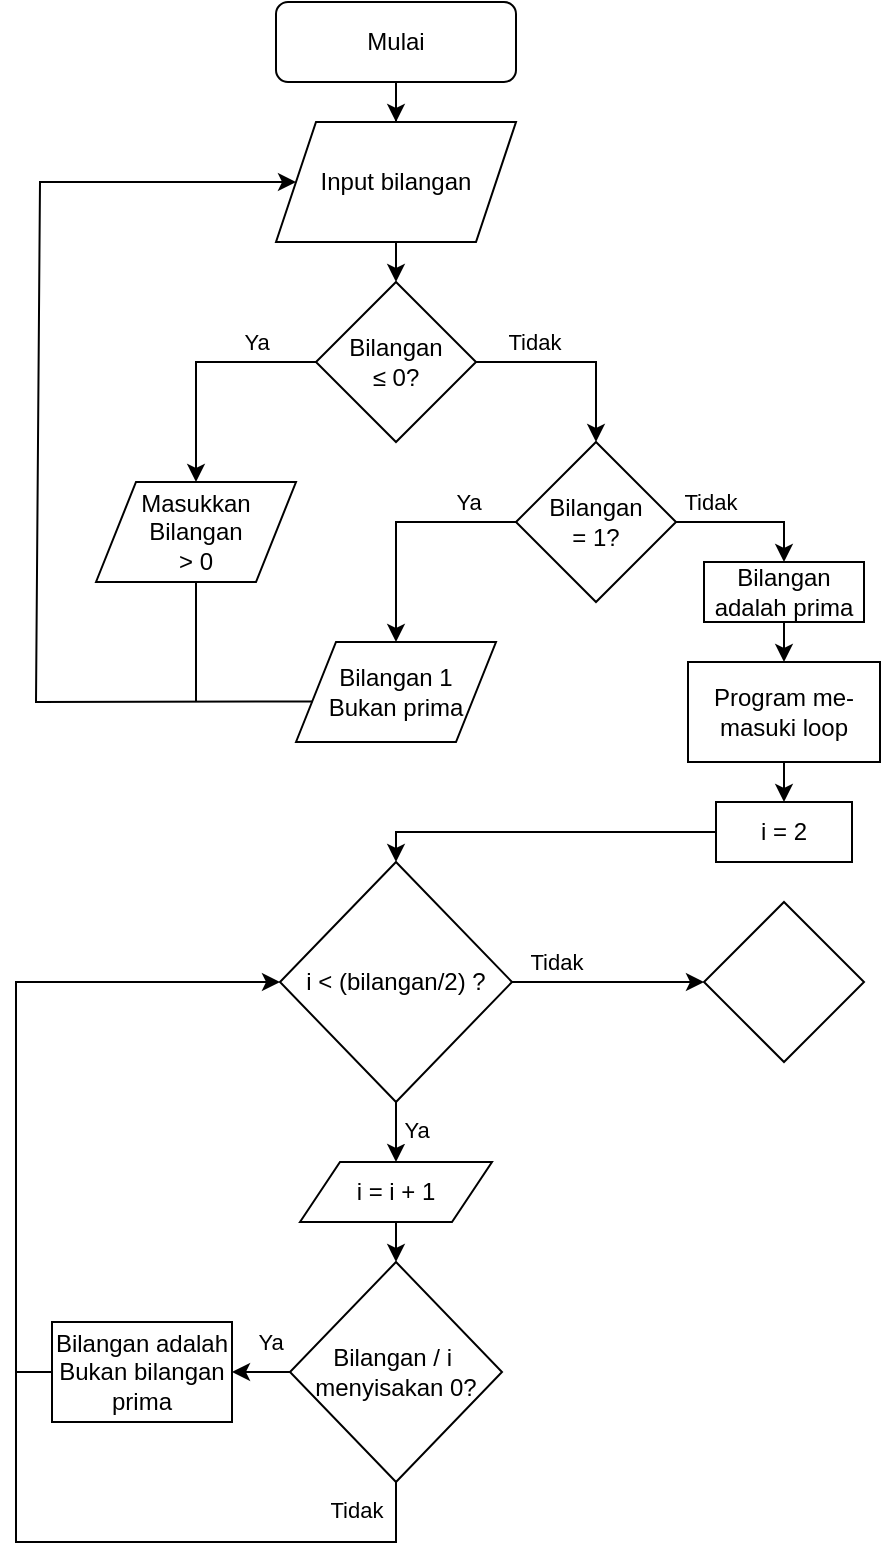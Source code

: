 <mxfile version="22.0.0" type="github">
  <diagram id="C5RBs43oDa-KdzZeNtuy" name="Page-1">
    <mxGraphModel dx="880" dy="454" grid="1" gridSize="10" guides="1" tooltips="1" connect="1" arrows="1" fold="1" page="1" pageScale="1" pageWidth="827" pageHeight="1169" math="0" shadow="0">
      <root>
        <mxCell id="WIyWlLk6GJQsqaUBKTNV-0" />
        <mxCell id="WIyWlLk6GJQsqaUBKTNV-1" parent="WIyWlLk6GJQsqaUBKTNV-0" />
        <mxCell id="SEGy0wihZw5lSMayTn_w-4" value="" style="edgeStyle=orthogonalEdgeStyle;rounded=0;orthogonalLoop=1;jettySize=auto;html=1;entryX=0.5;entryY=0;entryDx=0;entryDy=0;" edge="1" parent="WIyWlLk6GJQsqaUBKTNV-1" source="WIyWlLk6GJQsqaUBKTNV-3" target="SEGy0wihZw5lSMayTn_w-8">
          <mxGeometry relative="1" as="geometry">
            <mxPoint x="219.966" y="150.0" as="targetPoint" />
          </mxGeometry>
        </mxCell>
        <mxCell id="WIyWlLk6GJQsqaUBKTNV-3" value="Mulai" style="rounded=1;whiteSpace=wrap;html=1;fontSize=12;glass=0;strokeWidth=1;shadow=0;" parent="WIyWlLk6GJQsqaUBKTNV-1" vertex="1">
          <mxGeometry x="160" y="80" width="120" height="40" as="geometry" />
        </mxCell>
        <mxCell id="SEGy0wihZw5lSMayTn_w-0" value="" style="endArrow=classic;html=1;rounded=0;exitX=0;exitY=0.5;exitDx=0;exitDy=0;entryX=0.5;entryY=0;entryDx=0;entryDy=0;" edge="1" parent="WIyWlLk6GJQsqaUBKTNV-1" source="SEGy0wihZw5lSMayTn_w-10" target="SEGy0wihZw5lSMayTn_w-13">
          <mxGeometry width="50" height="50" relative="1" as="geometry">
            <mxPoint x="330" y="210" as="sourcePoint" />
            <mxPoint x="140" y="260" as="targetPoint" />
            <Array as="points">
              <mxPoint x="120" y="260" />
            </Array>
          </mxGeometry>
        </mxCell>
        <mxCell id="SEGy0wihZw5lSMayTn_w-22" value="Ya" style="edgeLabel;html=1;align=center;verticalAlign=middle;resizable=0;points=[];" vertex="1" connectable="0" parent="SEGy0wihZw5lSMayTn_w-0">
          <mxGeometry x="-0.493" y="-1" relative="1" as="geometry">
            <mxPoint y="-9" as="offset" />
          </mxGeometry>
        </mxCell>
        <mxCell id="SEGy0wihZw5lSMayTn_w-8" value="Input bilangan" style="shape=parallelogram;perimeter=parallelogramPerimeter;whiteSpace=wrap;html=1;fixedSize=1;" vertex="1" parent="WIyWlLk6GJQsqaUBKTNV-1">
          <mxGeometry x="160" y="140" width="120" height="60" as="geometry" />
        </mxCell>
        <mxCell id="SEGy0wihZw5lSMayTn_w-10" value="Bilangan&lt;br&gt;≤ 0?" style="rhombus;whiteSpace=wrap;html=1;" vertex="1" parent="WIyWlLk6GJQsqaUBKTNV-1">
          <mxGeometry x="180" y="220" width="80" height="80" as="geometry" />
        </mxCell>
        <mxCell id="SEGy0wihZw5lSMayTn_w-12" value="" style="endArrow=classic;html=1;rounded=0;exitX=0.5;exitY=1;exitDx=0;exitDy=0;entryX=0.5;entryY=0;entryDx=0;entryDy=0;" edge="1" parent="WIyWlLk6GJQsqaUBKTNV-1" source="SEGy0wihZw5lSMayTn_w-8" target="SEGy0wihZw5lSMayTn_w-10">
          <mxGeometry width="50" height="50" relative="1" as="geometry">
            <mxPoint x="290" y="260" as="sourcePoint" />
            <mxPoint x="340" y="210" as="targetPoint" />
          </mxGeometry>
        </mxCell>
        <mxCell id="SEGy0wihZw5lSMayTn_w-13" value="Masukkan&lt;br&gt;Bilangan&lt;br&gt;&amp;gt; 0" style="shape=parallelogram;perimeter=parallelogramPerimeter;whiteSpace=wrap;html=1;fixedSize=1;" vertex="1" parent="WIyWlLk6GJQsqaUBKTNV-1">
          <mxGeometry x="70" y="320" width="100" height="50" as="geometry" />
        </mxCell>
        <mxCell id="SEGy0wihZw5lSMayTn_w-16" value="Bilangan&lt;br&gt;= 1?" style="rhombus;whiteSpace=wrap;html=1;" vertex="1" parent="WIyWlLk6GJQsqaUBKTNV-1">
          <mxGeometry x="280" y="300" width="80" height="80" as="geometry" />
        </mxCell>
        <mxCell id="SEGy0wihZw5lSMayTn_w-17" value="" style="endArrow=classic;html=1;rounded=0;exitX=1;exitY=0.5;exitDx=0;exitDy=0;entryX=0.5;entryY=0;entryDx=0;entryDy=0;" edge="1" parent="WIyWlLk6GJQsqaUBKTNV-1" source="SEGy0wihZw5lSMayTn_w-10" target="SEGy0wihZw5lSMayTn_w-16">
          <mxGeometry width="50" height="50" relative="1" as="geometry">
            <mxPoint x="270" y="310" as="sourcePoint" />
            <mxPoint x="320" y="260" as="targetPoint" />
            <Array as="points">
              <mxPoint x="320" y="260" />
            </Array>
          </mxGeometry>
        </mxCell>
        <mxCell id="SEGy0wihZw5lSMayTn_w-23" value="Tidak" style="edgeLabel;html=1;align=center;verticalAlign=middle;resizable=0;points=[];" vertex="1" connectable="0" parent="SEGy0wihZw5lSMayTn_w-17">
          <mxGeometry x="-0.42" relative="1" as="geometry">
            <mxPoint y="-10" as="offset" />
          </mxGeometry>
        </mxCell>
        <mxCell id="SEGy0wihZw5lSMayTn_w-18" value="Bilangan 1&lt;br&gt;Bukan prima" style="shape=parallelogram;perimeter=parallelogramPerimeter;whiteSpace=wrap;html=1;fixedSize=1;" vertex="1" parent="WIyWlLk6GJQsqaUBKTNV-1">
          <mxGeometry x="170" y="400" width="100" height="50" as="geometry" />
        </mxCell>
        <mxCell id="SEGy0wihZw5lSMayTn_w-19" value="" style="endArrow=classic;html=1;rounded=0;exitX=0;exitY=0.5;exitDx=0;exitDy=0;entryX=0.5;entryY=0;entryDx=0;entryDy=0;" edge="1" parent="WIyWlLk6GJQsqaUBKTNV-1" source="SEGy0wihZw5lSMayTn_w-16" target="SEGy0wihZw5lSMayTn_w-18">
          <mxGeometry width="50" height="50" relative="1" as="geometry">
            <mxPoint x="290" y="410" as="sourcePoint" />
            <mxPoint x="340" y="360" as="targetPoint" />
            <Array as="points">
              <mxPoint x="220" y="340" />
            </Array>
          </mxGeometry>
        </mxCell>
        <mxCell id="SEGy0wihZw5lSMayTn_w-24" value="Ya" style="edgeLabel;html=1;align=center;verticalAlign=middle;resizable=0;points=[];" vertex="1" connectable="0" parent="SEGy0wihZw5lSMayTn_w-19">
          <mxGeometry x="-0.588" y="1" relative="1" as="geometry">
            <mxPoint y="-11" as="offset" />
          </mxGeometry>
        </mxCell>
        <mxCell id="SEGy0wihZw5lSMayTn_w-20" value="" style="endArrow=classic;html=1;rounded=0;exitX=0.081;exitY=0.595;exitDx=0;exitDy=0;exitPerimeter=0;" edge="1" parent="WIyWlLk6GJQsqaUBKTNV-1" source="SEGy0wihZw5lSMayTn_w-18">
          <mxGeometry width="50" height="50" relative="1" as="geometry">
            <mxPoint x="180" y="430.05" as="sourcePoint" />
            <mxPoint x="170" y="170" as="targetPoint" />
            <Array as="points">
              <mxPoint x="40" y="430" />
              <mxPoint x="42" y="170" />
              <mxPoint x="102" y="170" />
            </Array>
          </mxGeometry>
        </mxCell>
        <mxCell id="SEGy0wihZw5lSMayTn_w-21" value="" style="endArrow=none;html=1;rounded=0;exitX=0.5;exitY=1;exitDx=0;exitDy=0;" edge="1" parent="WIyWlLk6GJQsqaUBKTNV-1" source="SEGy0wihZw5lSMayTn_w-13">
          <mxGeometry width="50" height="50" relative="1" as="geometry">
            <mxPoint x="290" y="380" as="sourcePoint" />
            <mxPoint x="120" y="430" as="targetPoint" />
          </mxGeometry>
        </mxCell>
        <mxCell id="SEGy0wihZw5lSMayTn_w-25" value="Program me- masuki loop" style="rounded=0;whiteSpace=wrap;html=1;" vertex="1" parent="WIyWlLk6GJQsqaUBKTNV-1">
          <mxGeometry x="366" y="410" width="96" height="50" as="geometry" />
        </mxCell>
        <mxCell id="SEGy0wihZw5lSMayTn_w-26" value="" style="endArrow=classic;html=1;rounded=0;entryX=0.5;entryY=0;entryDx=0;entryDy=0;exitX=1;exitY=0.5;exitDx=0;exitDy=0;" edge="1" parent="WIyWlLk6GJQsqaUBKTNV-1" source="SEGy0wihZw5lSMayTn_w-16" target="SEGy0wihZw5lSMayTn_w-36">
          <mxGeometry width="50" height="50" relative="1" as="geometry">
            <mxPoint x="270" y="390" as="sourcePoint" />
            <mxPoint x="320" y="340" as="targetPoint" />
            <Array as="points">
              <mxPoint x="414" y="340" />
            </Array>
          </mxGeometry>
        </mxCell>
        <mxCell id="SEGy0wihZw5lSMayTn_w-27" value="Tidak" style="edgeLabel;html=1;align=center;verticalAlign=middle;resizable=0;points=[];" vertex="1" connectable="0" parent="SEGy0wihZw5lSMayTn_w-26">
          <mxGeometry x="-0.541" y="-1" relative="1" as="geometry">
            <mxPoint y="-11" as="offset" />
          </mxGeometry>
        </mxCell>
        <mxCell id="SEGy0wihZw5lSMayTn_w-29" value="i = 2" style="rounded=0;whiteSpace=wrap;html=1;" vertex="1" parent="WIyWlLk6GJQsqaUBKTNV-1">
          <mxGeometry x="380" y="480" width="68" height="30" as="geometry" />
        </mxCell>
        <mxCell id="SEGy0wihZw5lSMayTn_w-30" value="" style="endArrow=classic;html=1;rounded=0;exitX=0.5;exitY=1;exitDx=0;exitDy=0;" edge="1" parent="WIyWlLk6GJQsqaUBKTNV-1" source="SEGy0wihZw5lSMayTn_w-25" target="SEGy0wihZw5lSMayTn_w-29">
          <mxGeometry width="50" height="50" relative="1" as="geometry">
            <mxPoint x="440" y="520" as="sourcePoint" />
            <mxPoint x="490" y="470" as="targetPoint" />
          </mxGeometry>
        </mxCell>
        <mxCell id="SEGy0wihZw5lSMayTn_w-31" value="i &amp;lt; (bilangan/2) ?" style="rhombus;whiteSpace=wrap;html=1;" vertex="1" parent="WIyWlLk6GJQsqaUBKTNV-1">
          <mxGeometry x="162" y="510" width="116" height="120" as="geometry" />
        </mxCell>
        <mxCell id="SEGy0wihZw5lSMayTn_w-33" value="i = i + 1" style="shape=parallelogram;perimeter=parallelogramPerimeter;whiteSpace=wrap;html=1;fixedSize=1;" vertex="1" parent="WIyWlLk6GJQsqaUBKTNV-1">
          <mxGeometry x="172" y="660" width="96" height="30" as="geometry" />
        </mxCell>
        <mxCell id="SEGy0wihZw5lSMayTn_w-34" value="" style="endArrow=classic;html=1;rounded=0;exitX=0.5;exitY=1;exitDx=0;exitDy=0;entryX=0.5;entryY=0;entryDx=0;entryDy=0;" edge="1" parent="WIyWlLk6GJQsqaUBKTNV-1" source="SEGy0wihZw5lSMayTn_w-31" target="SEGy0wihZw5lSMayTn_w-33">
          <mxGeometry width="50" height="50" relative="1" as="geometry">
            <mxPoint x="208" y="660" as="sourcePoint" />
            <mxPoint x="258" y="610" as="targetPoint" />
          </mxGeometry>
        </mxCell>
        <mxCell id="SEGy0wihZw5lSMayTn_w-48" value="Ya" style="edgeLabel;html=1;align=center;verticalAlign=middle;resizable=0;points=[];" vertex="1" connectable="0" parent="SEGy0wihZw5lSMayTn_w-34">
          <mxGeometry x="-0.051" y="1" relative="1" as="geometry">
            <mxPoint x="9" as="offset" />
          </mxGeometry>
        </mxCell>
        <mxCell id="SEGy0wihZw5lSMayTn_w-35" value="Bilangan / i&amp;nbsp;&lt;br&gt; menyisakan 0?" style="rhombus;whiteSpace=wrap;html=1;" vertex="1" parent="WIyWlLk6GJQsqaUBKTNV-1">
          <mxGeometry x="167" y="710" width="106" height="110" as="geometry" />
        </mxCell>
        <mxCell id="SEGy0wihZw5lSMayTn_w-36" value="Bilangan adalah prima" style="rounded=0;whiteSpace=wrap;html=1;" vertex="1" parent="WIyWlLk6GJQsqaUBKTNV-1">
          <mxGeometry x="374" y="360" width="80" height="30" as="geometry" />
        </mxCell>
        <mxCell id="SEGy0wihZw5lSMayTn_w-37" value="" style="endArrow=classic;html=1;rounded=0;exitX=0.5;exitY=1;exitDx=0;exitDy=0;entryX=0.5;entryY=0;entryDx=0;entryDy=0;" edge="1" parent="WIyWlLk6GJQsqaUBKTNV-1" source="SEGy0wihZw5lSMayTn_w-36" target="SEGy0wihZw5lSMayTn_w-25">
          <mxGeometry width="50" height="50" relative="1" as="geometry">
            <mxPoint x="400" y="430" as="sourcePoint" />
            <mxPoint x="450" y="380" as="targetPoint" />
          </mxGeometry>
        </mxCell>
        <mxCell id="SEGy0wihZw5lSMayTn_w-38" value="" style="endArrow=classic;html=1;rounded=0;exitX=0.5;exitY=1;exitDx=0;exitDy=0;entryX=0.5;entryY=0;entryDx=0;entryDy=0;" edge="1" parent="WIyWlLk6GJQsqaUBKTNV-1" source="SEGy0wihZw5lSMayTn_w-33" target="SEGy0wihZw5lSMayTn_w-35">
          <mxGeometry width="50" height="50" relative="1" as="geometry">
            <mxPoint x="228" y="710" as="sourcePoint" />
            <mxPoint x="278" y="660" as="targetPoint" />
          </mxGeometry>
        </mxCell>
        <mxCell id="SEGy0wihZw5lSMayTn_w-39" value="" style="endArrow=classic;html=1;rounded=0;exitX=0;exitY=0.5;exitDx=0;exitDy=0;entryX=1;entryY=0.5;entryDx=0;entryDy=0;" edge="1" parent="WIyWlLk6GJQsqaUBKTNV-1" source="SEGy0wihZw5lSMayTn_w-35" target="SEGy0wihZw5lSMayTn_w-41">
          <mxGeometry width="50" height="50" relative="1" as="geometry">
            <mxPoint x="88" y="750" as="sourcePoint" />
            <mxPoint x="98" y="765" as="targetPoint" />
          </mxGeometry>
        </mxCell>
        <mxCell id="SEGy0wihZw5lSMayTn_w-46" value="Ya" style="edgeLabel;html=1;align=center;verticalAlign=middle;resizable=0;points=[];" vertex="1" connectable="0" parent="SEGy0wihZw5lSMayTn_w-39">
          <mxGeometry x="-0.271" y="-2" relative="1" as="geometry">
            <mxPoint y="-13" as="offset" />
          </mxGeometry>
        </mxCell>
        <mxCell id="SEGy0wihZw5lSMayTn_w-41" value="Bilangan adalah&lt;br&gt;Bukan bilangan prima" style="rounded=0;whiteSpace=wrap;html=1;" vertex="1" parent="WIyWlLk6GJQsqaUBKTNV-1">
          <mxGeometry x="48" y="740" width="90" height="50" as="geometry" />
        </mxCell>
        <mxCell id="SEGy0wihZw5lSMayTn_w-43" value="" style="endArrow=classic;html=1;rounded=0;exitX=0.5;exitY=1;exitDx=0;exitDy=0;entryX=0;entryY=0.5;entryDx=0;entryDy=0;" edge="1" parent="WIyWlLk6GJQsqaUBKTNV-1" source="SEGy0wihZw5lSMayTn_w-35" target="SEGy0wihZw5lSMayTn_w-31">
          <mxGeometry width="50" height="50" relative="1" as="geometry">
            <mxPoint x="242.0" y="820" as="sourcePoint" />
            <mxPoint x="160" y="570" as="targetPoint" />
            <Array as="points">
              <mxPoint x="220" y="850" />
              <mxPoint x="30" y="850" />
              <mxPoint x="30" y="570" />
            </Array>
          </mxGeometry>
        </mxCell>
        <mxCell id="SEGy0wihZw5lSMayTn_w-47" value="Tidak" style="edgeLabel;html=1;align=center;verticalAlign=middle;resizable=0;points=[];" vertex="1" connectable="0" parent="SEGy0wihZw5lSMayTn_w-43">
          <mxGeometry x="-0.955" y="2" relative="1" as="geometry">
            <mxPoint x="-22" as="offset" />
          </mxGeometry>
        </mxCell>
        <mxCell id="SEGy0wihZw5lSMayTn_w-44" value="" style="endArrow=none;html=1;rounded=0;entryX=0;entryY=0.5;entryDx=0;entryDy=0;" edge="1" parent="WIyWlLk6GJQsqaUBKTNV-1" target="SEGy0wihZw5lSMayTn_w-41">
          <mxGeometry width="50" height="50" relative="1" as="geometry">
            <mxPoint x="30" y="765" as="sourcePoint" />
            <mxPoint x="168" y="720" as="targetPoint" />
          </mxGeometry>
        </mxCell>
        <mxCell id="SEGy0wihZw5lSMayTn_w-45" value="" style="endArrow=classic;html=1;rounded=0;entryX=0.5;entryY=0;entryDx=0;entryDy=0;exitX=0;exitY=0.5;exitDx=0;exitDy=0;" edge="1" parent="WIyWlLk6GJQsqaUBKTNV-1" source="SEGy0wihZw5lSMayTn_w-29" target="SEGy0wihZw5lSMayTn_w-31">
          <mxGeometry width="50" height="50" relative="1" as="geometry">
            <mxPoint x="260" y="570" as="sourcePoint" />
            <mxPoint x="310" y="520" as="targetPoint" />
            <Array as="points">
              <mxPoint x="220" y="495" />
            </Array>
          </mxGeometry>
        </mxCell>
        <mxCell id="SEGy0wihZw5lSMayTn_w-49" value="" style="rhombus;whiteSpace=wrap;html=1;" vertex="1" parent="WIyWlLk6GJQsqaUBKTNV-1">
          <mxGeometry x="374" y="530" width="80" height="80" as="geometry" />
        </mxCell>
        <mxCell id="SEGy0wihZw5lSMayTn_w-50" value="" style="endArrow=classic;html=1;rounded=0;exitX=1;exitY=0.5;exitDx=0;exitDy=0;entryX=0;entryY=0.5;entryDx=0;entryDy=0;" edge="1" parent="WIyWlLk6GJQsqaUBKTNV-1" source="SEGy0wihZw5lSMayTn_w-31" target="SEGy0wihZw5lSMayTn_w-49">
          <mxGeometry width="50" height="50" relative="1" as="geometry">
            <mxPoint x="370" y="610" as="sourcePoint" />
            <mxPoint x="420" y="560" as="targetPoint" />
          </mxGeometry>
        </mxCell>
        <mxCell id="SEGy0wihZw5lSMayTn_w-51" value="Tidak" style="edgeLabel;html=1;align=center;verticalAlign=middle;resizable=0;points=[];" vertex="1" connectable="0" parent="SEGy0wihZw5lSMayTn_w-50">
          <mxGeometry x="-0.688" y="-2" relative="1" as="geometry">
            <mxPoint x="7" y="-12" as="offset" />
          </mxGeometry>
        </mxCell>
      </root>
    </mxGraphModel>
  </diagram>
</mxfile>

